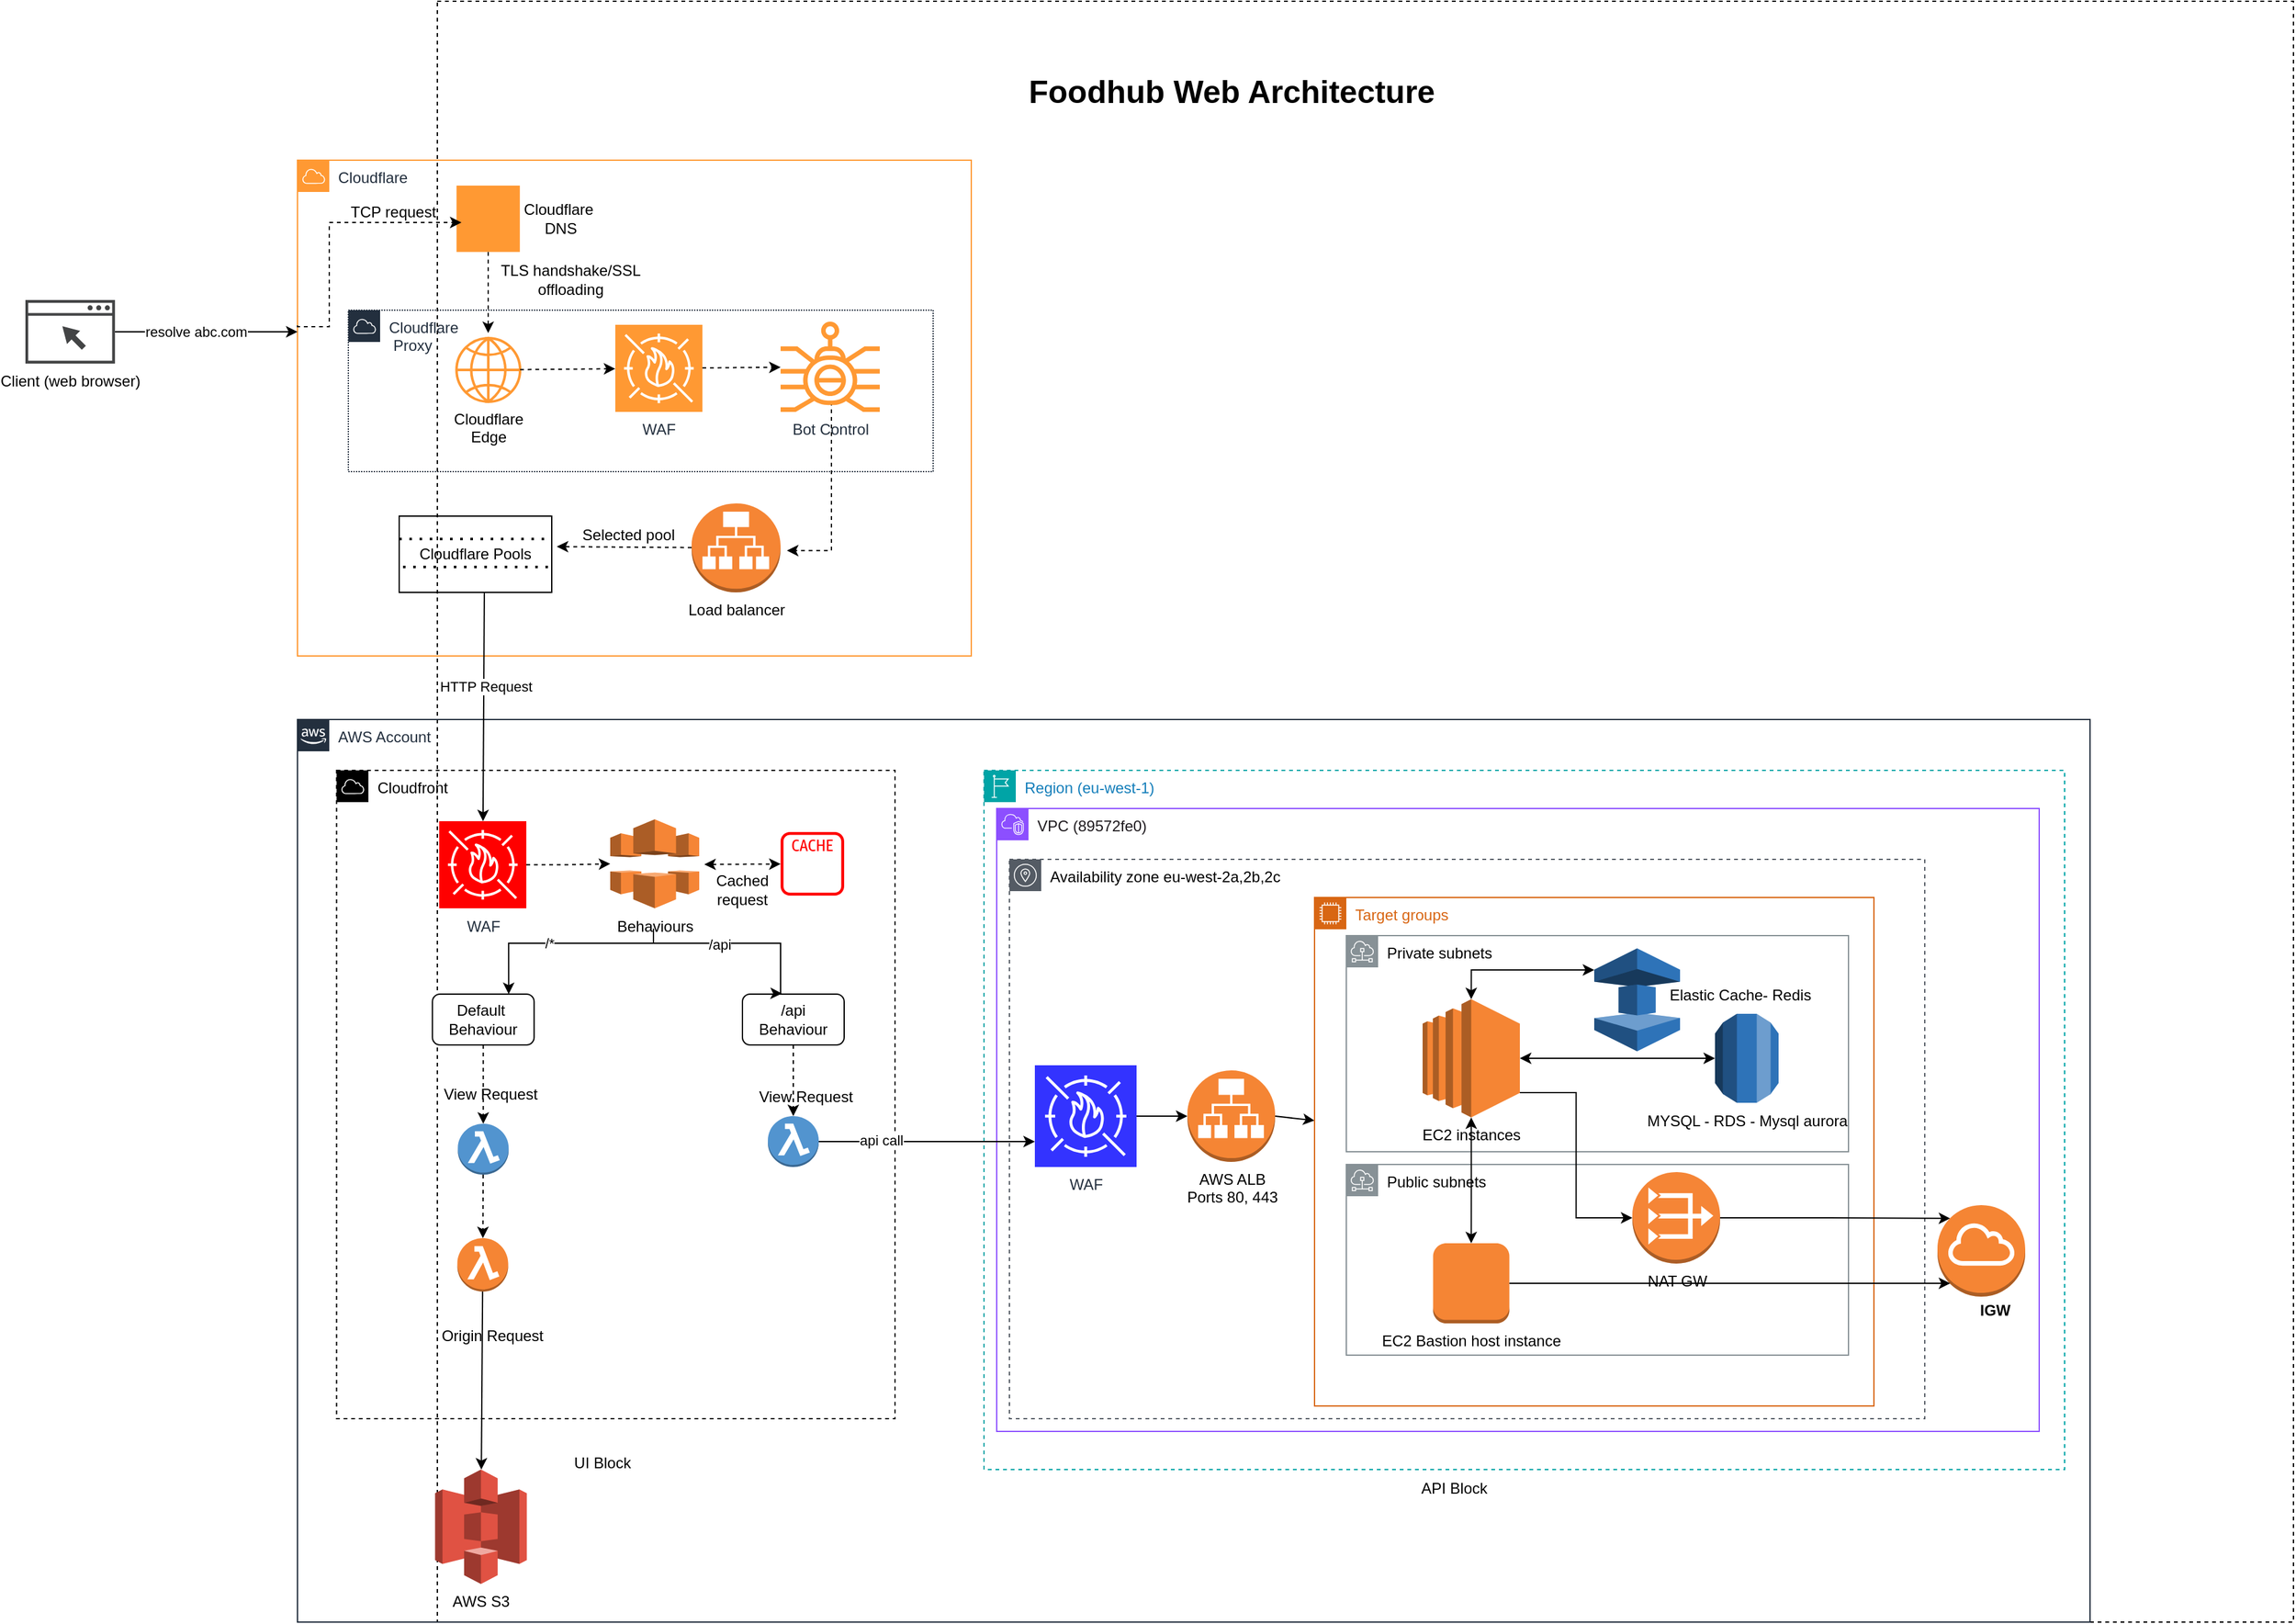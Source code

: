 <mxfile version="26.2.14">
  <diagram name="Page-1" id="gs8IiTpHVDhQRjsrOOGX">
    <mxGraphModel dx="1261" dy="813" grid="1" gridSize="10" guides="1" tooltips="1" connect="1" arrows="1" fold="1" page="1" pageScale="1" pageWidth="850" pageHeight="1100" math="0" shadow="0">
      <root>
        <mxCell id="0" />
        <mxCell id="1" parent="0" />
        <mxCell id="MYcXMfVTnSXTMlCnbvHV-4" value="Cloudflare" style="points=[[0,0],[0.25,0],[0.5,0],[0.75,0],[1,0],[1,0.25],[1,0.5],[1,0.75],[1,1],[0.75,1],[0.5,1],[0.25,1],[0,1],[0,0.75],[0,0.5],[0,0.25]];outlineConnect=0;gradientColor=none;html=1;whiteSpace=wrap;fontSize=12;fontStyle=0;container=1;pointerEvents=0;collapsible=0;recursiveResize=0;shape=mxgraph.aws4.group;grIcon=mxgraph.aws4.group_aws_cloud;strokeColor=#FF9933;fillColor=none;verticalAlign=top;align=left;spacingLeft=30;fontColor=#232F3E;dashed=0;" vertex="1" parent="1">
          <mxGeometry x="240" y="210" width="530" height="390" as="geometry" />
        </mxCell>
        <mxCell id="MYcXMfVTnSXTMlCnbvHV-10" value="" style="points=[];aspect=fixed;html=1;align=center;shadow=0;dashed=0;fillColor=#FF9933;strokeColor=none;shape=mxgraph.alibaba_cloud.dns_privatezone_02;" vertex="1" parent="MYcXMfVTnSXTMlCnbvHV-4">
          <mxGeometry x="125.1" y="20.0" width="49.8" height="52.2" as="geometry" />
        </mxCell>
        <mxCell id="MYcXMfVTnSXTMlCnbvHV-11" value="Cloudflare&lt;br&gt;Edge" style="html=1;verticalLabelPosition=bottom;align=center;labelBackgroundColor=#ffffff;verticalAlign=top;strokeWidth=2;strokeColor=#FF9933;shadow=0;dashed=0;shape=mxgraph.ios7.icons.globe;" vertex="1" parent="MYcXMfVTnSXTMlCnbvHV-4">
          <mxGeometry x="125.1" y="140" width="50" height="50" as="geometry" />
        </mxCell>
        <mxCell id="MYcXMfVTnSXTMlCnbvHV-14" value="Cloudflare&lt;div&gt;&amp;nbsp;DNS&lt;/div&gt;" style="text;html=1;align=center;verticalAlign=middle;resizable=0;points=[];autosize=1;strokeColor=none;fillColor=none;" vertex="1" parent="MYcXMfVTnSXTMlCnbvHV-4">
          <mxGeometry x="165" y="26.1" width="80" height="40" as="geometry" />
        </mxCell>
        <mxCell id="MYcXMfVTnSXTMlCnbvHV-22" style="edgeStyle=orthogonalEdgeStyle;rounded=0;orthogonalLoop=1;jettySize=auto;html=1;entryX=0.498;entryY=-0.08;entryDx=0;entryDy=0;entryPerimeter=0;dashed=1;" edge="1" parent="MYcXMfVTnSXTMlCnbvHV-4" source="MYcXMfVTnSXTMlCnbvHV-10" target="MYcXMfVTnSXTMlCnbvHV-11">
          <mxGeometry relative="1" as="geometry" />
        </mxCell>
        <mxCell id="MYcXMfVTnSXTMlCnbvHV-23" value="TLS handshake/SSL offloading" style="text;html=1;align=center;verticalAlign=middle;whiteSpace=wrap;rounded=0;" vertex="1" parent="MYcXMfVTnSXTMlCnbvHV-4">
          <mxGeometry x="145" y="74" width="140" height="40" as="geometry" />
        </mxCell>
        <mxCell id="MYcXMfVTnSXTMlCnbvHV-24" value="TCP request" style="text;html=1;align=center;verticalAlign=middle;resizable=0;points=[];autosize=1;strokeColor=none;fillColor=none;" vertex="1" parent="MYcXMfVTnSXTMlCnbvHV-4">
          <mxGeometry x="30" y="26.1" width="90" height="30" as="geometry" />
        </mxCell>
        <mxCell id="MYcXMfVTnSXTMlCnbvHV-29" value="" style="endArrow=classic;html=1;rounded=0;entryX=0.078;entryY=0.556;entryDx=0;entryDy=0;entryPerimeter=0;edgeStyle=orthogonalEdgeStyle;dashed=1;" edge="1" parent="MYcXMfVTnSXTMlCnbvHV-4" target="MYcXMfVTnSXTMlCnbvHV-10">
          <mxGeometry width="50" height="50" relative="1" as="geometry">
            <mxPoint y="130" as="sourcePoint" />
            <mxPoint x="115" y="39" as="targetPoint" />
            <Array as="points">
              <mxPoint y="131" />
              <mxPoint x="25" y="131" />
              <mxPoint x="25" y="49" />
            </Array>
          </mxGeometry>
        </mxCell>
        <mxCell id="MYcXMfVTnSXTMlCnbvHV-58" style="rounded=0;orthogonalLoop=1;jettySize=auto;html=1;entryX=1.033;entryY=0.4;entryDx=0;entryDy=0;entryPerimeter=0;dashed=1;" edge="1" parent="MYcXMfVTnSXTMlCnbvHV-4" source="MYcXMfVTnSXTMlCnbvHV-35" target="MYcXMfVTnSXTMlCnbvHV-42">
          <mxGeometry relative="1" as="geometry" />
        </mxCell>
        <mxCell id="MYcXMfVTnSXTMlCnbvHV-35" value="Load balancer" style="outlineConnect=0;dashed=0;verticalLabelPosition=bottom;verticalAlign=top;align=center;html=1;shape=mxgraph.aws3.application_load_balancer;fillColor=#F58534;gradientColor=none;" vertex="1" parent="MYcXMfVTnSXTMlCnbvHV-4">
          <mxGeometry x="310" y="270" width="70" height="70" as="geometry" />
        </mxCell>
        <mxCell id="MYcXMfVTnSXTMlCnbvHV-36" style="rounded=0;orthogonalLoop=1;jettySize=auto;html=1;edgeStyle=orthogonalEdgeStyle;dashed=1;" edge="1" parent="MYcXMfVTnSXTMlCnbvHV-4">
          <mxGeometry relative="1" as="geometry">
            <mxPoint x="420" y="190.005" as="sourcePoint" />
            <mxPoint x="385" y="307.1" as="targetPoint" />
            <Array as="points">
              <mxPoint x="420" y="307.05" />
            </Array>
          </mxGeometry>
        </mxCell>
        <mxCell id="MYcXMfVTnSXTMlCnbvHV-57" value="Selected pool" style="text;html=1;align=center;verticalAlign=middle;resizable=0;points=[];autosize=1;strokeColor=none;fillColor=none;" vertex="1" parent="MYcXMfVTnSXTMlCnbvHV-4">
          <mxGeometry x="210.0" y="280" width="100" height="30" as="geometry" />
        </mxCell>
        <mxCell id="MYcXMfVTnSXTMlCnbvHV-42" value="Cloudflare Pools" style="rounded=0;whiteSpace=wrap;html=1;" vertex="1" parent="MYcXMfVTnSXTMlCnbvHV-4">
          <mxGeometry x="80" y="280" width="120" height="60" as="geometry" />
        </mxCell>
        <mxCell id="MYcXMfVTnSXTMlCnbvHV-43" value="" style="endArrow=none;dashed=1;html=1;dashPattern=1 3;strokeWidth=2;rounded=0;entryX=1;entryY=0.5;entryDx=0;entryDy=0;" edge="1" parent="MYcXMfVTnSXTMlCnbvHV-4">
          <mxGeometry width="50" height="50" relative="1" as="geometry">
            <mxPoint x="80" y="298" as="sourcePoint" />
            <mxPoint x="200" y="298" as="targetPoint" />
          </mxGeometry>
        </mxCell>
        <mxCell id="MYcXMfVTnSXTMlCnbvHV-56" value="" style="endArrow=none;dashed=1;html=1;dashPattern=1 3;strokeWidth=2;rounded=0;entryX=1;entryY=0.5;entryDx=0;entryDy=0;" edge="1" parent="MYcXMfVTnSXTMlCnbvHV-4">
          <mxGeometry width="50" height="50" relative="1" as="geometry">
            <mxPoint x="83" y="320" as="sourcePoint" />
            <mxPoint x="203" y="320" as="targetPoint" />
          </mxGeometry>
        </mxCell>
        <mxCell id="MYcXMfVTnSXTMlCnbvHV-19" style="rounded=0;orthogonalLoop=1;jettySize=auto;html=1;" edge="1" parent="1" source="MYcXMfVTnSXTMlCnbvHV-6">
          <mxGeometry relative="1" as="geometry">
            <mxPoint x="240" y="345" as="targetPoint" />
          </mxGeometry>
        </mxCell>
        <mxCell id="MYcXMfVTnSXTMlCnbvHV-20" value="resolve abc.com" style="edgeLabel;html=1;align=center;verticalAlign=middle;resizable=0;points=[];" vertex="1" connectable="0" parent="MYcXMfVTnSXTMlCnbvHV-19">
          <mxGeometry x="-0.124" relative="1" as="geometry">
            <mxPoint as="offset" />
          </mxGeometry>
        </mxCell>
        <mxCell id="MYcXMfVTnSXTMlCnbvHV-6" value="Client (web browser)" style="sketch=0;pointerEvents=1;shadow=0;dashed=0;html=1;strokeColor=none;fillColor=#434445;aspect=fixed;labelPosition=center;verticalLabelPosition=bottom;verticalAlign=top;align=center;outlineConnect=0;shape=mxgraph.vvd.web_browser;" vertex="1" parent="1">
          <mxGeometry x="26" y="320" width="70.43" height="50" as="geometry" />
        </mxCell>
        <mxCell id="MYcXMfVTnSXTMlCnbvHV-168" value="" style="rounded=0;whiteSpace=wrap;html=1;fillColor=none;dashed=1;" vertex="1" parent="1">
          <mxGeometry x="350" y="85" width="1460" height="1275" as="geometry" />
        </mxCell>
        <mxCell id="MYcXMfVTnSXTMlCnbvHV-26" value="Cloudflare&lt;br&gt;&amp;nbsp;Proxy" style="points=[[0,0],[0.25,0],[0.5,0],[0.75,0],[1,0],[1,0.25],[1,0.5],[1,0.75],[1,1],[0.75,1],[0.5,1],[0.25,1],[0,1],[0,0.75],[0,0.5],[0,0.25]];outlineConnect=0;gradientColor=none;html=1;whiteSpace=wrap;fontSize=12;fontStyle=0;container=1;pointerEvents=0;collapsible=0;recursiveResize=0;shape=mxgraph.aws4.group;grIcon=mxgraph.aws4.group_aws_cloud;strokeColor=#232F3E;fillColor=none;verticalAlign=top;align=left;spacingLeft=30;fontColor=#232F3E;dashed=1;dashPattern=1 1;" vertex="1" parent="1">
          <mxGeometry x="280" y="328" width="460" height="127" as="geometry" />
        </mxCell>
        <mxCell id="MYcXMfVTnSXTMlCnbvHV-30" value="Bot Control" style="sketch=0;outlineConnect=0;fontColor=#232F3E;gradientColor=none;fillColor=#FF9933;strokeColor=none;dashed=0;verticalLabelPosition=bottom;verticalAlign=top;align=center;html=1;fontSize=12;fontStyle=0;aspect=fixed;pointerEvents=1;shape=mxgraph.aws4.waf_bad_bot;" vertex="1" parent="MYcXMfVTnSXTMlCnbvHV-26">
          <mxGeometry x="340" y="9" width="78" height="71" as="geometry" />
        </mxCell>
        <mxCell id="MYcXMfVTnSXTMlCnbvHV-34" style="rounded=0;orthogonalLoop=1;jettySize=auto;html=1;dashed=1;" edge="1" parent="MYcXMfVTnSXTMlCnbvHV-26" source="MYcXMfVTnSXTMlCnbvHV-31" target="MYcXMfVTnSXTMlCnbvHV-30">
          <mxGeometry relative="1" as="geometry" />
        </mxCell>
        <mxCell id="MYcXMfVTnSXTMlCnbvHV-31" value="WAF" style="sketch=0;points=[[0,0,0],[0.25,0,0],[0.5,0,0],[0.75,0,0],[1,0,0],[0,1,0],[0.25,1,0],[0.5,1,0],[0.75,1,0],[1,1,0],[0,0.25,0],[0,0.5,0],[0,0.75,0],[1,0.25,0],[1,0.5,0],[1,0.75,0]];outlineConnect=0;fontColor=#232F3E;fillColor=#FF9933;strokeColor=#ffffff;dashed=0;verticalLabelPosition=bottom;verticalAlign=top;align=center;html=1;fontSize=12;fontStyle=0;aspect=fixed;shape=mxgraph.aws4.resourceIcon;resIcon=mxgraph.aws4.waf;" vertex="1" parent="MYcXMfVTnSXTMlCnbvHV-26">
          <mxGeometry x="210" y="11.5" width="68.5" height="68.5" as="geometry" />
        </mxCell>
        <mxCell id="MYcXMfVTnSXTMlCnbvHV-33" style="rounded=0;orthogonalLoop=1;jettySize=auto;html=1;dashed=1;" edge="1" parent="1" source="MYcXMfVTnSXTMlCnbvHV-11" target="MYcXMfVTnSXTMlCnbvHV-31">
          <mxGeometry relative="1" as="geometry" />
        </mxCell>
        <mxCell id="MYcXMfVTnSXTMlCnbvHV-59" value="AWS Account" style="points=[[0,0],[0.25,0],[0.5,0],[0.75,0],[1,0],[1,0.25],[1,0.5],[1,0.75],[1,1],[0.75,1],[0.5,1],[0.25,1],[0,1],[0,0.75],[0,0.5],[0,0.25]];outlineConnect=0;gradientColor=none;html=1;whiteSpace=wrap;fontSize=12;fontStyle=0;container=1;pointerEvents=0;collapsible=0;recursiveResize=0;shape=mxgraph.aws4.group;grIcon=mxgraph.aws4.group_aws_cloud_alt;strokeColor=#232F3E;fillColor=none;verticalAlign=top;align=left;spacingLeft=30;fontColor=#232F3E;dashed=0;" vertex="1" parent="1">
          <mxGeometry x="240" y="650" width="1410" height="710" as="geometry" />
        </mxCell>
        <mxCell id="MYcXMfVTnSXTMlCnbvHV-61" value="&lt;font style=&quot;color: rgb(0, 0, 0);&quot;&gt;Cloudfront&lt;/font&gt;" style="sketch=0;outlineConnect=0;gradientColor=none;html=1;whiteSpace=wrap;fontSize=12;fontStyle=0;shape=mxgraph.aws4.group;grIcon=mxgraph.aws4.group_aws_cloud;strokeColor=#000000;fillColor=none;verticalAlign=top;align=left;spacingLeft=30;fontColor=#858B94;dashed=1;" vertex="1" parent="MYcXMfVTnSXTMlCnbvHV-59">
          <mxGeometry x="30.75" y="40" width="439.25" height="510" as="geometry" />
        </mxCell>
        <mxCell id="MYcXMfVTnSXTMlCnbvHV-87" style="edgeStyle=orthogonalEdgeStyle;rounded=0;orthogonalLoop=1;jettySize=auto;html=1;dashed=1;" edge="1" parent="MYcXMfVTnSXTMlCnbvHV-59" source="MYcXMfVTnSXTMlCnbvHV-63" target="MYcXMfVTnSXTMlCnbvHV-64">
          <mxGeometry relative="1" as="geometry" />
        </mxCell>
        <mxCell id="MYcXMfVTnSXTMlCnbvHV-63" value="WAF" style="sketch=0;points=[[0,0,0],[0.25,0,0],[0.5,0,0],[0.75,0,0],[1,0,0],[0,1,0],[0.25,1,0],[0.5,1,0],[0.75,1,0],[1,1,0],[0,0.25,0],[0,0.5,0],[0,0.75,0],[1,0.25,0],[1,0.5,0],[1,0.75,0]];outlineConnect=0;fontColor=#232F3E;fillColor=#FF0000;strokeColor=#ffffff;dashed=0;verticalLabelPosition=bottom;verticalAlign=top;align=center;html=1;fontSize=12;fontStyle=0;aspect=fixed;shape=mxgraph.aws4.resourceIcon;resIcon=mxgraph.aws4.waf;" vertex="1" parent="MYcXMfVTnSXTMlCnbvHV-59">
          <mxGeometry x="111.5" y="80" width="68.5" height="68.5" as="geometry" />
        </mxCell>
        <mxCell id="MYcXMfVTnSXTMlCnbvHV-64" value="Behaviours" style="outlineConnect=0;dashed=0;verticalLabelPosition=bottom;verticalAlign=top;align=center;html=1;shape=mxgraph.aws3.cloudfront;fillColor=#F58536;gradientColor=none;" vertex="1" parent="MYcXMfVTnSXTMlCnbvHV-59">
          <mxGeometry x="246" y="78.5" width="70" height="70" as="geometry" />
        </mxCell>
        <mxCell id="MYcXMfVTnSXTMlCnbvHV-70" value="" style="sketch=0;outlineConnect=0;fontColor=#232F3E;gradientColor=none;fillColor=#FF0000;strokeColor=none;dashed=0;verticalLabelPosition=bottom;verticalAlign=top;align=center;html=1;fontSize=12;fontStyle=0;aspect=fixed;pointerEvents=1;shape=mxgraph.aws4.cache_node;" vertex="1" parent="MYcXMfVTnSXTMlCnbvHV-59">
          <mxGeometry x="380" y="88.5" width="50" height="50" as="geometry" />
        </mxCell>
        <mxCell id="MYcXMfVTnSXTMlCnbvHV-79" style="rounded=0;orthogonalLoop=1;jettySize=auto;html=1;dashed=1;" edge="1" parent="MYcXMfVTnSXTMlCnbvHV-59" source="MYcXMfVTnSXTMlCnbvHV-72" target="MYcXMfVTnSXTMlCnbvHV-78">
          <mxGeometry relative="1" as="geometry" />
        </mxCell>
        <mxCell id="MYcXMfVTnSXTMlCnbvHV-72" value="" style="outlineConnect=0;dashed=0;verticalLabelPosition=bottom;verticalAlign=top;align=center;html=1;shape=mxgraph.aws3.lambda_function;fillColor=#5294CF;gradientColor=none;" vertex="1" parent="MYcXMfVTnSXTMlCnbvHV-59">
          <mxGeometry x="126.13" y="318" width="40" height="40" as="geometry" />
        </mxCell>
        <mxCell id="MYcXMfVTnSXTMlCnbvHV-76" value="Cached request" style="text;html=1;align=center;verticalAlign=middle;whiteSpace=wrap;rounded=0;" vertex="1" parent="MYcXMfVTnSXTMlCnbvHV-59">
          <mxGeometry x="310" y="118.5" width="80" height="31.5" as="geometry" />
        </mxCell>
        <mxCell id="MYcXMfVTnSXTMlCnbvHV-78" value="" style="outlineConnect=0;dashed=0;verticalLabelPosition=bottom;verticalAlign=top;align=center;html=1;shape=mxgraph.aws3.lambda_function;fillColor=#F58534;gradientColor=none;" vertex="1" parent="MYcXMfVTnSXTMlCnbvHV-59">
          <mxGeometry x="125.75" y="408" width="40" height="42" as="geometry" />
        </mxCell>
        <mxCell id="MYcXMfVTnSXTMlCnbvHV-88" value="" style="endArrow=classic;startArrow=classic;html=1;rounded=0;dashed=1;" edge="1" parent="MYcXMfVTnSXTMlCnbvHV-59" target="MYcXMfVTnSXTMlCnbvHV-70">
          <mxGeometry width="50" height="50" relative="1" as="geometry">
            <mxPoint x="320" y="114" as="sourcePoint" />
            <mxPoint x="366" y="70" as="targetPoint" />
          </mxGeometry>
        </mxCell>
        <mxCell id="MYcXMfVTnSXTMlCnbvHV-90" value="Default&amp;nbsp;&lt;div&gt;Behaviour&lt;/div&gt;" style="rounded=1;whiteSpace=wrap;html=1;" vertex="1" parent="MYcXMfVTnSXTMlCnbvHV-59">
          <mxGeometry x="106.13" y="216" width="80" height="40" as="geometry" />
        </mxCell>
        <mxCell id="MYcXMfVTnSXTMlCnbvHV-91" value="/api&lt;br&gt;Behaviour" style="rounded=1;whiteSpace=wrap;html=1;" vertex="1" parent="MYcXMfVTnSXTMlCnbvHV-59">
          <mxGeometry x="350" y="216" width="80" height="40" as="geometry" />
        </mxCell>
        <mxCell id="MYcXMfVTnSXTMlCnbvHV-82" value="AWS S3" style="outlineConnect=0;dashed=0;verticalLabelPosition=bottom;verticalAlign=top;align=center;html=1;shape=mxgraph.aws3.s3;fillColor=#E05243;gradientColor=none;" vertex="1" parent="MYcXMfVTnSXTMlCnbvHV-59">
          <mxGeometry x="108.25" y="590" width="72.12" height="90" as="geometry" />
        </mxCell>
        <mxCell id="MYcXMfVTnSXTMlCnbvHV-99" value="" style="outlineConnect=0;dashed=0;verticalLabelPosition=bottom;verticalAlign=top;align=center;html=1;shape=mxgraph.aws3.lambda_function;fillColor=#5294CF;gradientColor=none;" vertex="1" parent="MYcXMfVTnSXTMlCnbvHV-59">
          <mxGeometry x="370" y="312" width="40" height="40" as="geometry" />
        </mxCell>
        <mxCell id="MYcXMfVTnSXTMlCnbvHV-103" value="" style="endArrow=classic;html=1;rounded=0;entryX=0.75;entryY=0;entryDx=0;entryDy=0;edgeStyle=orthogonalEdgeStyle;" edge="1" parent="MYcXMfVTnSXTMlCnbvHV-59" target="MYcXMfVTnSXTMlCnbvHV-90">
          <mxGeometry width="50" height="50" relative="1" as="geometry">
            <mxPoint x="280" y="164.5" as="sourcePoint" />
            <mxPoint x="330" y="114.5" as="targetPoint" />
            <Array as="points">
              <mxPoint x="280" y="176" />
              <mxPoint x="166" y="176" />
            </Array>
          </mxGeometry>
        </mxCell>
        <mxCell id="MYcXMfVTnSXTMlCnbvHV-116" value="/*" style="edgeLabel;html=1;align=center;verticalAlign=middle;resizable=0;points=[];" vertex="1" connectable="0" parent="MYcXMfVTnSXTMlCnbvHV-103">
          <mxGeometry x="0.143" y="-1" relative="1" as="geometry">
            <mxPoint x="1" y="1" as="offset" />
          </mxGeometry>
        </mxCell>
        <mxCell id="MYcXMfVTnSXTMlCnbvHV-104" value="" style="endArrow=classic;html=1;rounded=0;entryX=0.388;entryY=-0.012;entryDx=0;entryDy=0;entryPerimeter=0;edgeStyle=orthogonalEdgeStyle;" edge="1" parent="MYcXMfVTnSXTMlCnbvHV-59" target="MYcXMfVTnSXTMlCnbvHV-91">
          <mxGeometry width="50" height="50" relative="1" as="geometry">
            <mxPoint x="280" y="166" as="sourcePoint" />
            <mxPoint x="330" y="116" as="targetPoint" />
            <Array as="points">
              <mxPoint x="280" y="176" />
              <mxPoint x="380" y="176" />
            </Array>
          </mxGeometry>
        </mxCell>
        <mxCell id="MYcXMfVTnSXTMlCnbvHV-117" value="/api" style="edgeLabel;html=1;align=center;verticalAlign=middle;resizable=0;points=[];" vertex="1" connectable="0" parent="MYcXMfVTnSXTMlCnbvHV-104">
          <mxGeometry x="-0.184" relative="1" as="geometry">
            <mxPoint y="1" as="offset" />
          </mxGeometry>
        </mxCell>
        <mxCell id="MYcXMfVTnSXTMlCnbvHV-105" style="rounded=0;orthogonalLoop=1;jettySize=auto;html=1;" edge="1" parent="MYcXMfVTnSXTMlCnbvHV-59" source="MYcXMfVTnSXTMlCnbvHV-78" target="MYcXMfVTnSXTMlCnbvHV-82">
          <mxGeometry relative="1" as="geometry" />
        </mxCell>
        <mxCell id="MYcXMfVTnSXTMlCnbvHV-106" style="edgeStyle=orthogonalEdgeStyle;rounded=0;orthogonalLoop=1;jettySize=auto;html=1;entryX=0.5;entryY=0;entryDx=0;entryDy=0;entryPerimeter=0;dashed=1;" edge="1" parent="MYcXMfVTnSXTMlCnbvHV-59" source="MYcXMfVTnSXTMlCnbvHV-90" target="MYcXMfVTnSXTMlCnbvHV-72">
          <mxGeometry relative="1" as="geometry" />
        </mxCell>
        <mxCell id="MYcXMfVTnSXTMlCnbvHV-107" style="rounded=0;orthogonalLoop=1;jettySize=auto;html=1;entryX=0.5;entryY=0;entryDx=0;entryDy=0;entryPerimeter=0;dashed=1;" edge="1" parent="MYcXMfVTnSXTMlCnbvHV-59" source="MYcXMfVTnSXTMlCnbvHV-91" target="MYcXMfVTnSXTMlCnbvHV-99">
          <mxGeometry relative="1" as="geometry" />
        </mxCell>
        <mxCell id="MYcXMfVTnSXTMlCnbvHV-108" value="View Request" style="text;html=1;align=center;verticalAlign=middle;whiteSpace=wrap;rounded=0;" vertex="1" parent="MYcXMfVTnSXTMlCnbvHV-59">
          <mxGeometry x="111.5" y="280" width="80" height="30" as="geometry" />
        </mxCell>
        <mxCell id="MYcXMfVTnSXTMlCnbvHV-109" value="View Request" style="text;html=1;align=center;verticalAlign=middle;whiteSpace=wrap;rounded=0;" vertex="1" parent="MYcXMfVTnSXTMlCnbvHV-59">
          <mxGeometry x="360" y="282" width="80" height="30" as="geometry" />
        </mxCell>
        <mxCell id="MYcXMfVTnSXTMlCnbvHV-110" value="Origin Request" style="text;html=1;align=center;verticalAlign=middle;whiteSpace=wrap;rounded=0;" vertex="1" parent="MYcXMfVTnSXTMlCnbvHV-59">
          <mxGeometry x="104.25" y="470" width="98.5" height="30" as="geometry" />
        </mxCell>
        <mxCell id="MYcXMfVTnSXTMlCnbvHV-142" value="&lt;font style=&quot;color: rgb(0, 0, 0);&quot;&gt;Availability zone eu-west-2a,2b,2c&lt;/font&gt;" style="sketch=0;outlineConnect=0;gradientColor=none;html=1;whiteSpace=wrap;fontSize=12;fontStyle=0;shape=mxgraph.aws4.group;grIcon=mxgraph.aws4.group_availability_zone;strokeColor=#545B64;fillColor=none;verticalAlign=top;align=left;spacingLeft=30;fontColor=#545B64;dashed=1;" vertex="1" parent="MYcXMfVTnSXTMlCnbvHV-59">
          <mxGeometry x="560" y="110" width="720" height="440" as="geometry" />
        </mxCell>
        <mxCell id="MYcXMfVTnSXTMlCnbvHV-143" value="&lt;font style=&quot;color: rgb(31, 27, 31);&quot;&gt;VPC (89572fe0)&lt;/font&gt;" style="points=[[0,0],[0.25,0],[0.5,0],[0.75,0],[1,0],[1,0.25],[1,0.5],[1,0.75],[1,1],[0.75,1],[0.5,1],[0.25,1],[0,1],[0,0.75],[0,0.5],[0,0.25]];outlineConnect=0;gradientColor=none;html=1;whiteSpace=wrap;fontSize=12;fontStyle=0;container=1;pointerEvents=0;collapsible=0;recursiveResize=0;shape=mxgraph.aws4.group;grIcon=mxgraph.aws4.group_vpc2;strokeColor=#8C4FFF;fillColor=none;verticalAlign=top;align=left;spacingLeft=30;fontColor=#AAB7B8;dashed=0;" vertex="1" parent="MYcXMfVTnSXTMlCnbvHV-59">
          <mxGeometry x="550" y="70" width="820" height="490" as="geometry" />
        </mxCell>
        <mxCell id="MYcXMfVTnSXTMlCnbvHV-144" style="rounded=0;orthogonalLoop=1;jettySize=auto;html=1;exitX=1;exitY=0.5;exitDx=0;exitDy=0;exitPerimeter=0;" edge="1" parent="MYcXMfVTnSXTMlCnbvHV-143" source="MYcXMfVTnSXTMlCnbvHV-145" target="MYcXMfVTnSXTMlCnbvHV-148">
          <mxGeometry relative="1" as="geometry" />
        </mxCell>
        <mxCell id="MYcXMfVTnSXTMlCnbvHV-145" value="AWS ALB&lt;div&gt;Ports 80, 443&lt;/div&gt;" style="outlineConnect=0;dashed=0;verticalLabelPosition=bottom;verticalAlign=top;align=center;html=1;shape=mxgraph.aws3.application_load_balancer;fillColor=#F58534;gradientColor=none;" vertex="1" parent="MYcXMfVTnSXTMlCnbvHV-143">
          <mxGeometry x="150" y="206" width="69" height="72" as="geometry" />
        </mxCell>
        <mxCell id="MYcXMfVTnSXTMlCnbvHV-146" value="WAF" style="sketch=0;points=[[0,0,0],[0.25,0,0],[0.5,0,0],[0.75,0,0],[1,0,0],[0,1,0],[0.25,1,0],[0.5,1,0],[0.75,1,0],[1,1,0],[0,0.25,0],[0,0.5,0],[0,0.75,0],[1,0.25,0],[1,0.5,0],[1,0.75,0]];outlineConnect=0;fontColor=#232F3E;fillColor=#3333FF;strokeColor=#ffffff;dashed=0;verticalLabelPosition=bottom;verticalAlign=top;align=center;html=1;fontSize=12;fontStyle=0;aspect=fixed;shape=mxgraph.aws4.resourceIcon;resIcon=mxgraph.aws4.waf;" vertex="1" parent="MYcXMfVTnSXTMlCnbvHV-143">
          <mxGeometry x="30" y="202" width="80" height="80" as="geometry" />
        </mxCell>
        <mxCell id="MYcXMfVTnSXTMlCnbvHV-147" value="Region (eu-west-1)&lt;div&gt;&lt;br&gt;&lt;/div&gt;" style="points=[[0,0],[0.25,0],[0.5,0],[0.75,0],[1,0],[1,0.25],[1,0.5],[1,0.75],[1,1],[0.75,1],[0.5,1],[0.25,1],[0,1],[0,0.75],[0,0.5],[0,0.25]];outlineConnect=0;gradientColor=none;html=1;whiteSpace=wrap;fontSize=12;fontStyle=0;container=1;pointerEvents=0;collapsible=0;recursiveResize=0;shape=mxgraph.aws4.group;grIcon=mxgraph.aws4.group_region;strokeColor=#00A4A6;fillColor=none;verticalAlign=top;align=left;spacingLeft=30;fontColor=#147EBA;dashed=1;" vertex="1" parent="MYcXMfVTnSXTMlCnbvHV-143">
          <mxGeometry x="-10" y="-30" width="850" height="550" as="geometry" />
        </mxCell>
        <mxCell id="MYcXMfVTnSXTMlCnbvHV-148" value="Target groups" style="points=[[0,0],[0.25,0],[0.5,0],[0.75,0],[1,0],[1,0.25],[1,0.5],[1,0.75],[1,1],[0.75,1],[0.5,1],[0.25,1],[0,1],[0,0.75],[0,0.5],[0,0.25]];outlineConnect=0;gradientColor=none;html=1;whiteSpace=wrap;fontSize=12;fontStyle=0;container=1;pointerEvents=0;collapsible=0;recursiveResize=0;shape=mxgraph.aws4.group;grIcon=mxgraph.aws4.group_ec2_instance_contents;strokeColor=#D86613;fillColor=none;verticalAlign=top;align=left;spacingLeft=30;fontColor=#D86613;dashed=0;" vertex="1" parent="MYcXMfVTnSXTMlCnbvHV-147">
          <mxGeometry x="260" y="100" width="440" height="400" as="geometry" />
        </mxCell>
        <mxCell id="MYcXMfVTnSXTMlCnbvHV-149" value="&lt;font style=&quot;color: rgb(0, 0, 0);&quot;&gt;Private subnets&lt;/font&gt;" style="sketch=0;outlineConnect=0;gradientColor=none;html=1;whiteSpace=wrap;fontSize=12;fontStyle=0;shape=mxgraph.aws4.group;grIcon=mxgraph.aws4.group_subnet;strokeColor=#879196;fillColor=none;verticalAlign=top;align=left;spacingLeft=30;fontColor=#879196;dashed=0;" vertex="1" parent="MYcXMfVTnSXTMlCnbvHV-148">
          <mxGeometry x="25" y="30" width="395" height="170" as="geometry" />
        </mxCell>
        <mxCell id="MYcXMfVTnSXTMlCnbvHV-150" value="" style="rounded=0;orthogonalLoop=1;jettySize=auto;html=1;startArrow=classic;startFill=1;" edge="1" parent="MYcXMfVTnSXTMlCnbvHV-148" source="MYcXMfVTnSXTMlCnbvHV-151" target="MYcXMfVTnSXTMlCnbvHV-152">
          <mxGeometry relative="1" as="geometry" />
        </mxCell>
        <mxCell id="MYcXMfVTnSXTMlCnbvHV-151" value="EC2 instances" style="outlineConnect=0;dashed=0;verticalLabelPosition=bottom;verticalAlign=top;align=center;html=1;shape=mxgraph.aws3.ec2;fillColor=#F58534;gradientColor=none;" vertex="1" parent="MYcXMfVTnSXTMlCnbvHV-148">
          <mxGeometry x="85" y="80" width="76.5" height="93" as="geometry" />
        </mxCell>
        <mxCell id="MYcXMfVTnSXTMlCnbvHV-152" value="MYSQL - RDS - Mysql aurora" style="outlineConnect=0;dashed=0;verticalLabelPosition=bottom;verticalAlign=top;align=center;html=1;shape=mxgraph.aws3.rds;fillColor=#2E73B8;gradientColor=none;" vertex="1" parent="MYcXMfVTnSXTMlCnbvHV-148">
          <mxGeometry x="315" y="91.5" width="50" height="70" as="geometry" />
        </mxCell>
        <mxCell id="MYcXMfVTnSXTMlCnbvHV-153" value="&lt;font style=&quot;color: rgb(0, 0, 0);&quot;&gt;Public subnets&lt;/font&gt;" style="sketch=0;outlineConnect=0;gradientColor=none;html=1;whiteSpace=wrap;fontSize=12;fontStyle=0;shape=mxgraph.aws4.group;grIcon=mxgraph.aws4.group_subnet;strokeColor=#879196;fillColor=none;verticalAlign=top;align=left;spacingLeft=30;fontColor=#879196;dashed=0;" vertex="1" parent="MYcXMfVTnSXTMlCnbvHV-148">
          <mxGeometry x="25" y="210" width="395" height="150" as="geometry" />
        </mxCell>
        <mxCell id="MYcXMfVTnSXTMlCnbvHV-154" style="edgeStyle=orthogonalEdgeStyle;rounded=0;orthogonalLoop=1;jettySize=auto;html=1;exitX=0.5;exitY=0;exitDx=0;exitDy=0;exitPerimeter=0;startArrow=classic;startFill=1;" edge="1" parent="MYcXMfVTnSXTMlCnbvHV-148" source="MYcXMfVTnSXTMlCnbvHV-155" target="MYcXMfVTnSXTMlCnbvHV-151">
          <mxGeometry relative="1" as="geometry" />
        </mxCell>
        <mxCell id="MYcXMfVTnSXTMlCnbvHV-155" value="EC2 Bastion host instance&lt;div&gt;&lt;br&gt;&lt;/div&gt;" style="outlineConnect=0;dashed=0;verticalLabelPosition=bottom;verticalAlign=top;align=center;html=1;shape=mxgraph.aws3.instance;fillColor=#F58534;gradientColor=none;" vertex="1" parent="MYcXMfVTnSXTMlCnbvHV-148">
          <mxGeometry x="93.25" y="272" width="60" height="63" as="geometry" />
        </mxCell>
        <mxCell id="MYcXMfVTnSXTMlCnbvHV-156" value="NAT GW" style="outlineConnect=0;dashed=0;verticalLabelPosition=bottom;verticalAlign=top;align=center;html=1;shape=mxgraph.aws3.vpc_nat_gateway;fillColor=#F58536;gradientColor=none;" vertex="1" parent="MYcXMfVTnSXTMlCnbvHV-148">
          <mxGeometry x="250" y="216" width="69" height="72" as="geometry" />
        </mxCell>
        <mxCell id="MYcXMfVTnSXTMlCnbvHV-157" style="edgeStyle=orthogonalEdgeStyle;rounded=0;orthogonalLoop=1;jettySize=auto;html=1;exitX=1;exitY=0.79;exitDx=0;exitDy=0;exitPerimeter=0;entryX=0;entryY=0.5;entryDx=0;entryDy=0;entryPerimeter=0;" edge="1" parent="MYcXMfVTnSXTMlCnbvHV-148" source="MYcXMfVTnSXTMlCnbvHV-151" target="MYcXMfVTnSXTMlCnbvHV-156">
          <mxGeometry relative="1" as="geometry" />
        </mxCell>
        <mxCell id="MYcXMfVTnSXTMlCnbvHV-174" value="" style="outlineConnect=0;dashed=0;verticalLabelPosition=bottom;verticalAlign=top;align=center;html=1;shape=mxgraph.aws3.elasticache;fillColor=#2E73B8;gradientColor=none;" vertex="1" parent="MYcXMfVTnSXTMlCnbvHV-148">
          <mxGeometry x="220" y="40" width="67.5" height="81" as="geometry" />
        </mxCell>
        <mxCell id="MYcXMfVTnSXTMlCnbvHV-175" value="Elastic Cache- Redis" style="text;html=1;align=center;verticalAlign=middle;whiteSpace=wrap;rounded=0;" vertex="1" parent="MYcXMfVTnSXTMlCnbvHV-148">
          <mxGeometry x="270" y="61.5" width="130" height="30" as="geometry" />
        </mxCell>
        <mxCell id="MYcXMfVTnSXTMlCnbvHV-176" value="" style="endArrow=classic;startArrow=classic;html=1;rounded=0;entryX=0;entryY=0.21;entryDx=0;entryDy=0;entryPerimeter=0;exitX=0.5;exitY=0;exitDx=0;exitDy=0;exitPerimeter=0;edgeStyle=orthogonalEdgeStyle;" edge="1" parent="MYcXMfVTnSXTMlCnbvHV-148" source="MYcXMfVTnSXTMlCnbvHV-151" target="MYcXMfVTnSXTMlCnbvHV-174">
          <mxGeometry width="50" height="50" relative="1" as="geometry">
            <mxPoint x="180" y="180" as="sourcePoint" />
            <mxPoint x="230" y="130" as="targetPoint" />
          </mxGeometry>
        </mxCell>
        <mxCell id="MYcXMfVTnSXTMlCnbvHV-158" value="IGW" style="text;html=1;align=center;verticalAlign=middle;resizable=0;points=[];autosize=1;strokeColor=none;fillColor=none;fontStyle=1" vertex="1" parent="MYcXMfVTnSXTMlCnbvHV-143">
          <mxGeometry x="760" y="380" width="50" height="30" as="geometry" />
        </mxCell>
        <mxCell id="MYcXMfVTnSXTMlCnbvHV-159" style="edgeStyle=orthogonalEdgeStyle;rounded=0;orthogonalLoop=1;jettySize=auto;html=1;exitX=1;exitY=0.5;exitDx=0;exitDy=0;exitPerimeter=0;entryX=0;entryY=0.5;entryDx=0;entryDy=0;entryPerimeter=0;" edge="1" parent="MYcXMfVTnSXTMlCnbvHV-143" source="MYcXMfVTnSXTMlCnbvHV-146" target="MYcXMfVTnSXTMlCnbvHV-145">
          <mxGeometry relative="1" as="geometry" />
        </mxCell>
        <mxCell id="MYcXMfVTnSXTMlCnbvHV-160" style="edgeStyle=orthogonalEdgeStyle;rounded=0;orthogonalLoop=1;jettySize=auto;html=1;exitX=1;exitY=0.5;exitDx=0;exitDy=0;exitPerimeter=0;entryX=0.145;entryY=0.145;entryDx=0;entryDy=0;entryPerimeter=0;" edge="1" parent="MYcXMfVTnSXTMlCnbvHV-59" source="MYcXMfVTnSXTMlCnbvHV-156" target="MYcXMfVTnSXTMlCnbvHV-161">
          <mxGeometry relative="1" as="geometry" />
        </mxCell>
        <mxCell id="MYcXMfVTnSXTMlCnbvHV-161" value="" style="outlineConnect=0;dashed=0;verticalLabelPosition=bottom;verticalAlign=top;align=center;html=1;shape=mxgraph.aws3.internet_gateway;fillColor=#F58534;gradientColor=none;" vertex="1" parent="MYcXMfVTnSXTMlCnbvHV-59">
          <mxGeometry x="1290" y="382" width="69" height="72" as="geometry" />
        </mxCell>
        <mxCell id="MYcXMfVTnSXTMlCnbvHV-162" style="edgeStyle=orthogonalEdgeStyle;rounded=0;orthogonalLoop=1;jettySize=auto;html=1;exitX=1;exitY=0.5;exitDx=0;exitDy=0;exitPerimeter=0;entryX=0.145;entryY=0.855;entryDx=0;entryDy=0;entryPerimeter=0;" edge="1" parent="MYcXMfVTnSXTMlCnbvHV-59" source="MYcXMfVTnSXTMlCnbvHV-155" target="MYcXMfVTnSXTMlCnbvHV-161">
          <mxGeometry relative="1" as="geometry">
            <mxPoint x="1290" y="440" as="targetPoint" />
          </mxGeometry>
        </mxCell>
        <mxCell id="MYcXMfVTnSXTMlCnbvHV-163" style="rounded=0;orthogonalLoop=1;jettySize=auto;html=1;entryX=0;entryY=0.75;entryDx=0;entryDy=0;entryPerimeter=0;" edge="1" parent="MYcXMfVTnSXTMlCnbvHV-59" source="MYcXMfVTnSXTMlCnbvHV-99" target="MYcXMfVTnSXTMlCnbvHV-146">
          <mxGeometry relative="1" as="geometry" />
        </mxCell>
        <mxCell id="MYcXMfVTnSXTMlCnbvHV-164" value="api call" style="edgeLabel;html=1;align=center;verticalAlign=middle;resizable=0;points=[];" vertex="1" connectable="0" parent="MYcXMfVTnSXTMlCnbvHV-163">
          <mxGeometry x="-0.425" y="1" relative="1" as="geometry">
            <mxPoint as="offset" />
          </mxGeometry>
        </mxCell>
        <mxCell id="MYcXMfVTnSXTMlCnbvHV-114" style="rounded=0;orthogonalLoop=1;jettySize=auto;html=1;exitX=0.558;exitY=1.008;exitDx=0;exitDy=0;exitPerimeter=0;" edge="1" parent="1" source="MYcXMfVTnSXTMlCnbvHV-42" target="MYcXMfVTnSXTMlCnbvHV-63">
          <mxGeometry relative="1" as="geometry" />
        </mxCell>
        <mxCell id="MYcXMfVTnSXTMlCnbvHV-118" value="HTTP Request" style="edgeLabel;html=1;align=center;verticalAlign=middle;resizable=0;points=[];" vertex="1" connectable="0" parent="MYcXMfVTnSXTMlCnbvHV-114">
          <mxGeometry x="-0.187" y="1" relative="1" as="geometry">
            <mxPoint as="offset" />
          </mxGeometry>
        </mxCell>
        <mxCell id="MYcXMfVTnSXTMlCnbvHV-165" value="&lt;font style=&quot;font-size: 25px;&quot;&gt;&lt;b style=&quot;&quot;&gt;Foodhub Web Architecture&lt;/b&gt;&lt;/font&gt;" style="text;html=1;align=center;verticalAlign=middle;whiteSpace=wrap;rounded=0;" vertex="1" parent="1">
          <mxGeometry x="780" y="140" width="390" height="30" as="geometry" />
        </mxCell>
        <mxCell id="MYcXMfVTnSXTMlCnbvHV-169" value="UI Block" style="text;html=1;align=center;verticalAlign=middle;whiteSpace=wrap;rounded=0;" vertex="1" parent="1">
          <mxGeometry x="450" y="1220" width="60" height="30" as="geometry" />
        </mxCell>
        <mxCell id="MYcXMfVTnSXTMlCnbvHV-170" value="API Block" style="text;html=1;align=center;verticalAlign=middle;whiteSpace=wrap;rounded=0;" vertex="1" parent="1">
          <mxGeometry x="1120" y="1240" width="60" height="30" as="geometry" />
        </mxCell>
      </root>
    </mxGraphModel>
  </diagram>
</mxfile>
